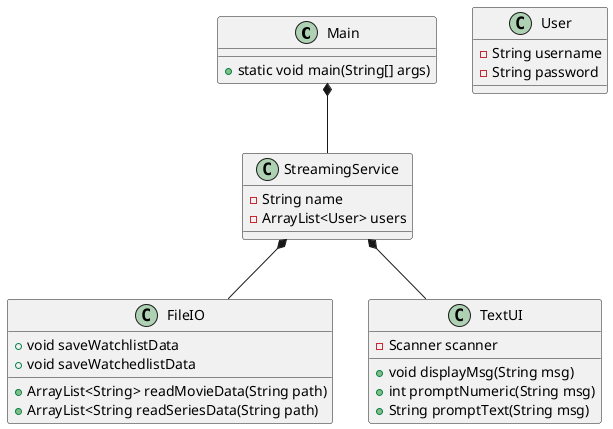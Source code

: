@startuml

class Main {
+ static void main(String[] args)
}

class StreamingService{
- String name
- ArrayList<User> users
}

class User {
- String username
- String password
}





class FileIO {
+ ArrayList<String> readMovieData(String path)
+ ArrayList<String readSeriesData(String path)
+ void saveWatchlistData
+ void saveWatchedlistData
}

class TextUI {
- Scanner scanner
+ void displayMsg(String msg)
+ int promptNumeric(String msg)
+ String promptText(String msg)
}

Main *-- StreamingService
StreamingService *-- FileIO
StreamingService *-- TextUI

@enduml